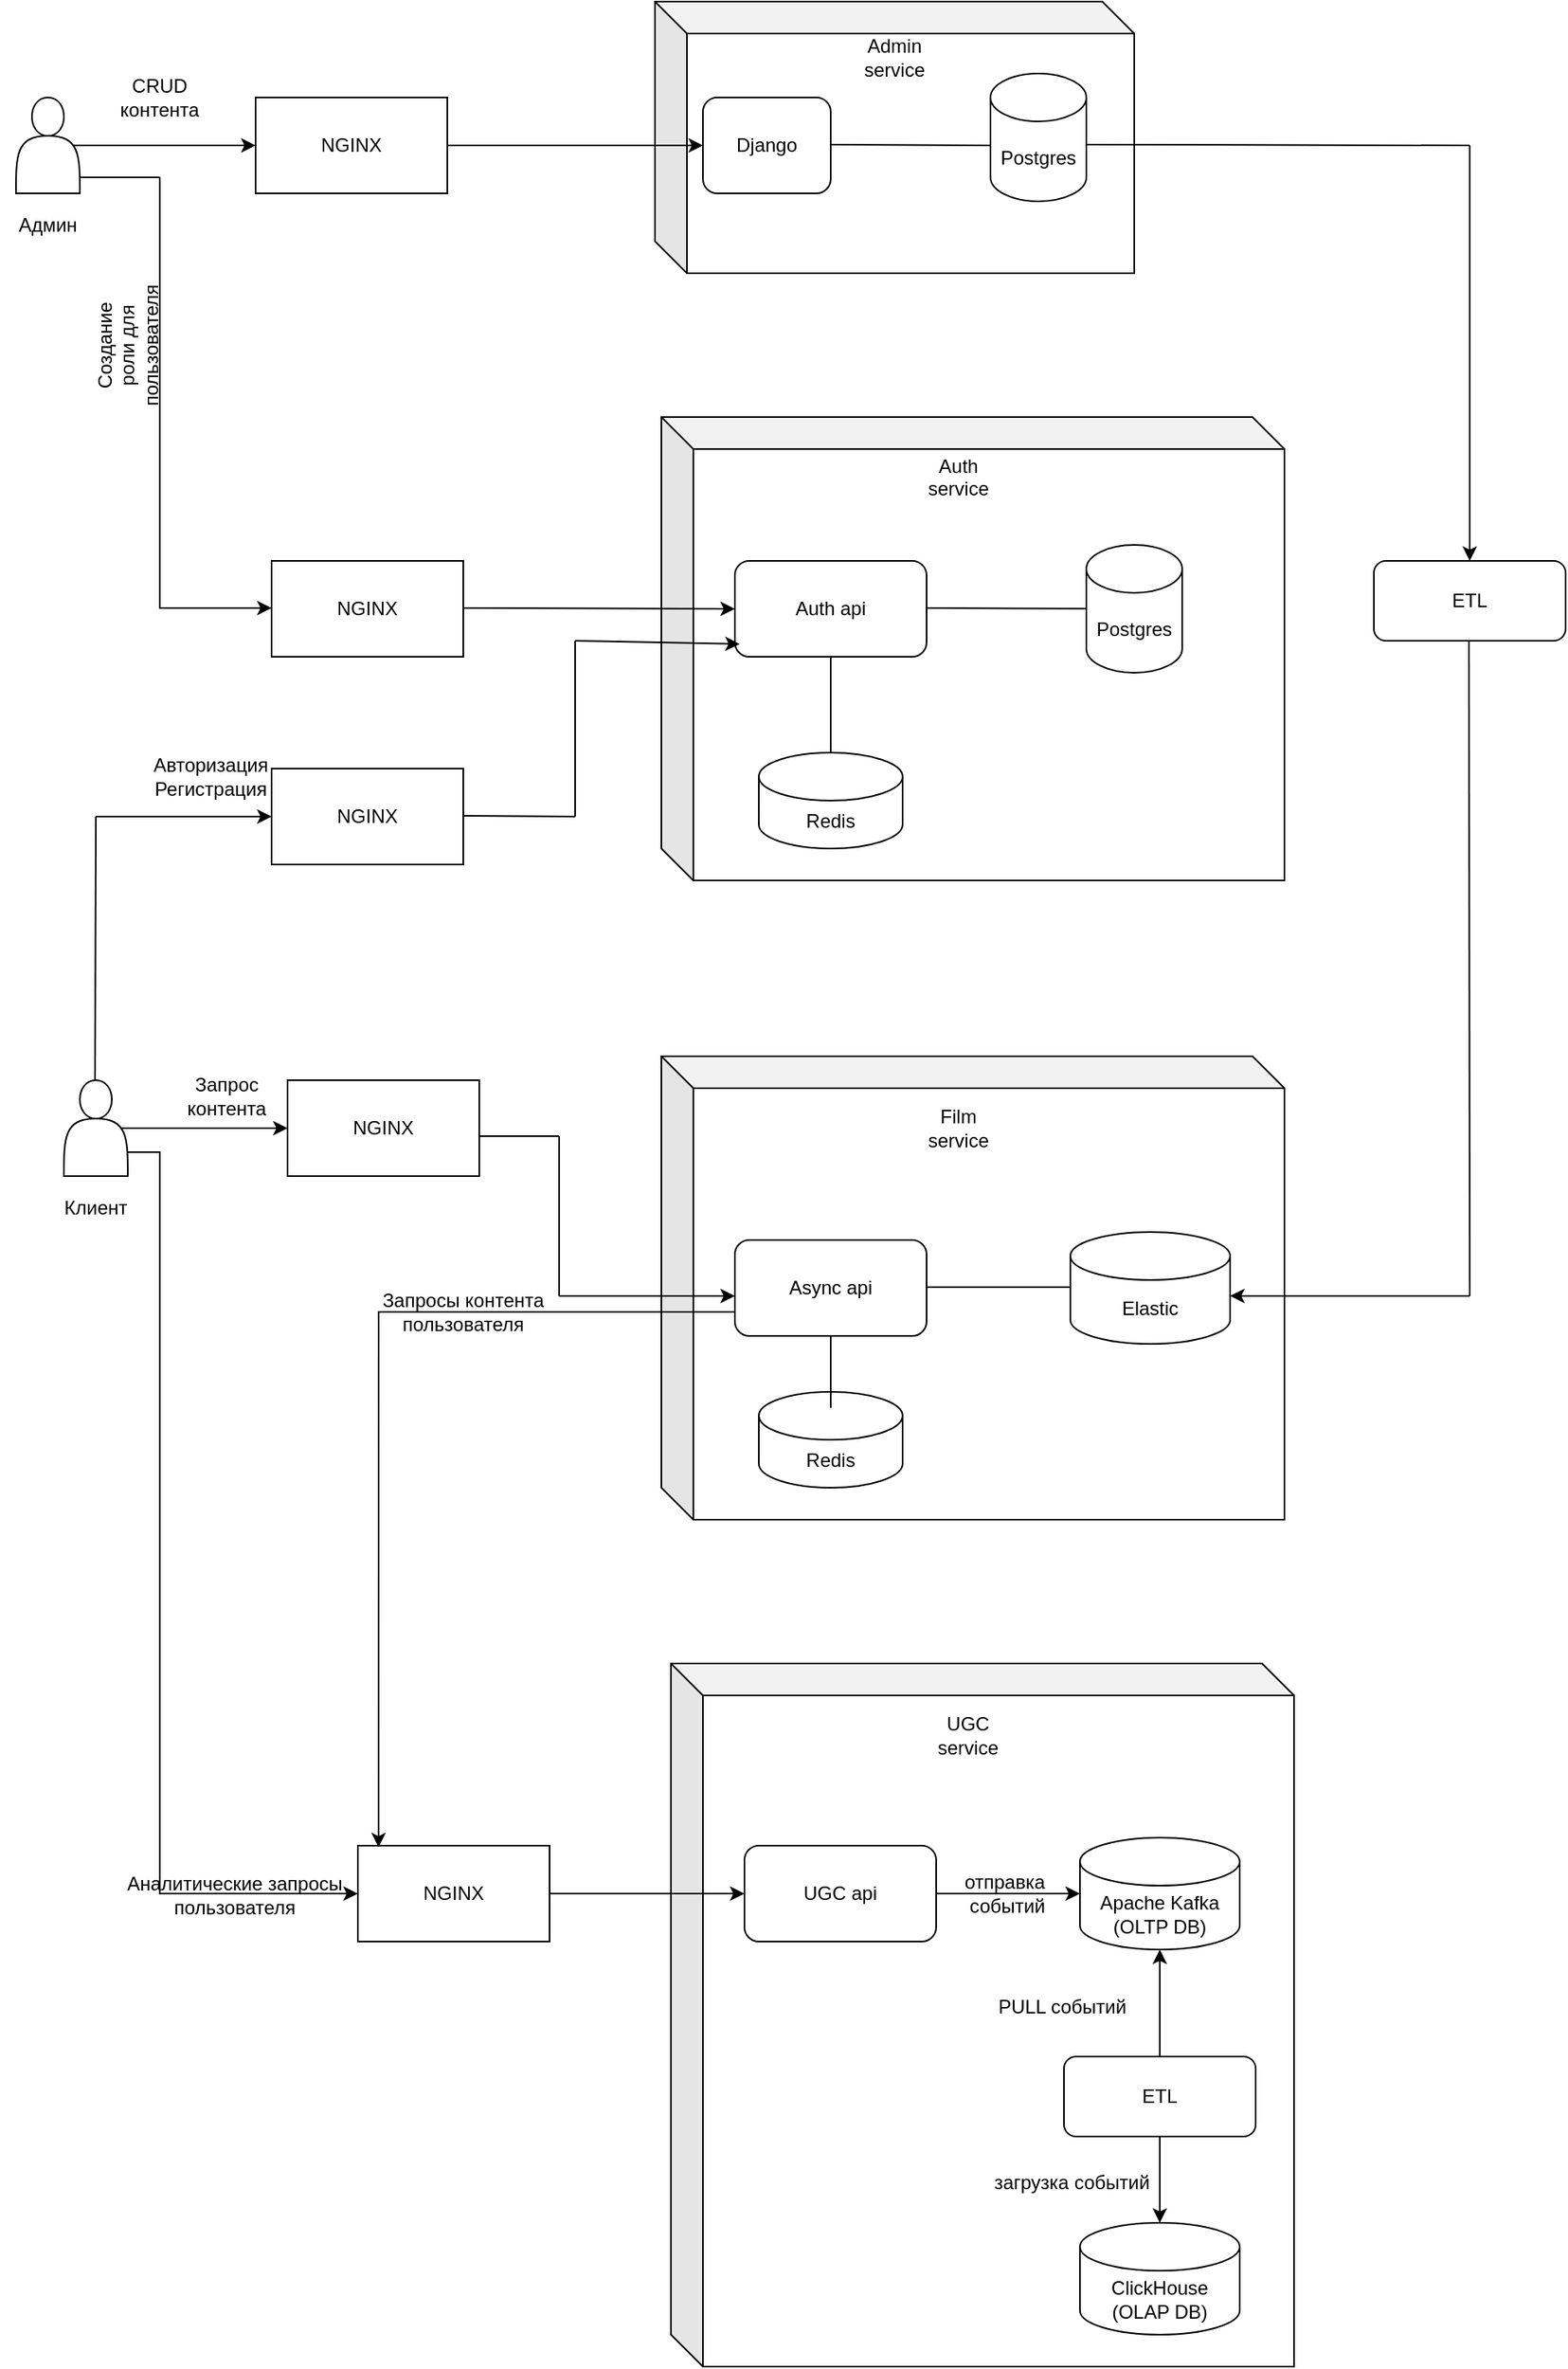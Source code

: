 <mxfile version="24.0.7" type="device">
  <diagram name="Страница — 1" id="PnZCz5oZI6qSWvjxKZTX">
    <mxGraphModel dx="1364" dy="766" grid="1" gridSize="10" guides="1" tooltips="1" connect="1" arrows="1" fold="1" page="1" pageScale="1" pageWidth="827" pageHeight="1169" background="none" math="0" shadow="0">
      <root>
        <mxCell id="0" />
        <mxCell id="1" parent="0" />
        <mxCell id="T6dlRq8ttnZST87bFkOX-21" value="" style="shape=cube;whiteSpace=wrap;html=1;boundedLbl=1;backgroundOutline=1;darkOpacity=0.05;darkOpacity2=0.1;" parent="1" vertex="1">
          <mxGeometry x="410" y="10" width="300" height="170" as="geometry" />
        </mxCell>
        <mxCell id="T6dlRq8ttnZST87bFkOX-22" value="Django" style="rounded=1;whiteSpace=wrap;html=1;" parent="1" vertex="1">
          <mxGeometry x="440" y="70" width="80" height="60" as="geometry" />
        </mxCell>
        <mxCell id="T6dlRq8ttnZST87bFkOX-24" value="" style="endArrow=none;html=1;rounded=0;" parent="1" edge="1">
          <mxGeometry width="50" height="50" relative="1" as="geometry">
            <mxPoint x="520" y="99.5" as="sourcePoint" />
            <mxPoint x="620" y="100" as="targetPoint" />
          </mxGeometry>
        </mxCell>
        <mxCell id="T6dlRq8ttnZST87bFkOX-25" value="Postgres" style="shape=cylinder3;whiteSpace=wrap;html=1;boundedLbl=1;backgroundOutline=1;size=15;" parent="1" vertex="1">
          <mxGeometry x="620" y="55" width="60" height="80" as="geometry" />
        </mxCell>
        <mxCell id="T6dlRq8ttnZST87bFkOX-26" value="" style="endArrow=none;html=1;rounded=0;" parent="1" edge="1">
          <mxGeometry width="50" height="50" relative="1" as="geometry">
            <mxPoint x="680" y="99.5" as="sourcePoint" />
            <mxPoint x="920" y="100" as="targetPoint" />
          </mxGeometry>
        </mxCell>
        <mxCell id="T6dlRq8ttnZST87bFkOX-28" value="ETL" style="rounded=1;whiteSpace=wrap;html=1;" parent="1" vertex="1">
          <mxGeometry x="860" y="360" width="120" height="50" as="geometry" />
        </mxCell>
        <mxCell id="T6dlRq8ttnZST87bFkOX-29" value="Admin service" style="text;strokeColor=none;align=center;fillColor=none;html=1;verticalAlign=middle;whiteSpace=wrap;rounded=0;" parent="1" vertex="1">
          <mxGeometry x="530" y="30" width="60" height="30" as="geometry" />
        </mxCell>
        <mxCell id="T6dlRq8ttnZST87bFkOX-31" value="" style="endArrow=classic;html=1;rounded=0;entryX=0.5;entryY=0;entryDx=0;entryDy=0;" parent="1" target="T6dlRq8ttnZST87bFkOX-28" edge="1">
          <mxGeometry width="50" height="50" relative="1" as="geometry">
            <mxPoint x="920" y="100" as="sourcePoint" />
            <mxPoint x="970" y="50" as="targetPoint" />
          </mxGeometry>
        </mxCell>
        <mxCell id="T6dlRq8ttnZST87bFkOX-56" value="" style="shape=cube;whiteSpace=wrap;html=1;boundedLbl=1;backgroundOutline=1;darkOpacity=0.05;darkOpacity2=0.1;" parent="1" vertex="1">
          <mxGeometry x="414" y="270" width="390" height="290" as="geometry" />
        </mxCell>
        <mxCell id="q7ceRpY1EJWwIgmfkvWO-13" style="edgeStyle=orthogonalEdgeStyle;rounded=0;orthogonalLoop=1;jettySize=auto;html=1;exitX=0.9;exitY=0.5;exitDx=0;exitDy=0;exitPerimeter=0;entryX=0;entryY=0.5;entryDx=0;entryDy=0;" parent="1" source="q7ceRpY1EJWwIgmfkvWO-9" target="q7ceRpY1EJWwIgmfkvWO-10" edge="1">
          <mxGeometry relative="1" as="geometry" />
        </mxCell>
        <mxCell id="q7ceRpY1EJWwIgmfkvWO-9" value="" style="shape=actor;whiteSpace=wrap;html=1;" parent="1" vertex="1">
          <mxGeometry x="10" y="70" width="40" height="60" as="geometry" />
        </mxCell>
        <mxCell id="q7ceRpY1EJWwIgmfkvWO-14" style="edgeStyle=orthogonalEdgeStyle;rounded=0;orthogonalLoop=1;jettySize=auto;html=1;exitX=1;exitY=0.5;exitDx=0;exitDy=0;entryX=0;entryY=0.5;entryDx=0;entryDy=0;" parent="1" source="q7ceRpY1EJWwIgmfkvWO-10" target="T6dlRq8ttnZST87bFkOX-22" edge="1">
          <mxGeometry relative="1" as="geometry" />
        </mxCell>
        <mxCell id="q7ceRpY1EJWwIgmfkvWO-10" value="NGINX" style="rounded=0;whiteSpace=wrap;html=1;" parent="1" vertex="1">
          <mxGeometry x="160" y="70" width="120" height="60" as="geometry" />
        </mxCell>
        <mxCell id="q7ceRpY1EJWwIgmfkvWO-15" value="CRUD контента" style="text;strokeColor=none;align=center;fillColor=none;html=1;verticalAlign=middle;whiteSpace=wrap;rounded=0;" parent="1" vertex="1">
          <mxGeometry x="70" y="55" width="60" height="30" as="geometry" />
        </mxCell>
        <mxCell id="q7ceRpY1EJWwIgmfkvWO-16" value="Админ" style="text;strokeColor=none;align=center;fillColor=none;html=1;verticalAlign=middle;whiteSpace=wrap;rounded=0;" parent="1" vertex="1">
          <mxGeometry y="135" width="60" height="30" as="geometry" />
        </mxCell>
        <mxCell id="q7ceRpY1EJWwIgmfkvWO-54" value="&lt;div&gt;Auth service&lt;/div&gt;&lt;div&gt;&lt;br&gt;&lt;/div&gt;" style="text;strokeColor=none;align=center;fillColor=none;html=1;verticalAlign=middle;whiteSpace=wrap;rounded=0;" parent="1" vertex="1">
          <mxGeometry x="570" y="300" width="60" height="30" as="geometry" />
        </mxCell>
        <mxCell id="q7ceRpY1EJWwIgmfkvWO-56" value="Auth api" style="rounded=1;whiteSpace=wrap;html=1;" parent="1" vertex="1">
          <mxGeometry x="460" y="360" width="120" height="60" as="geometry" />
        </mxCell>
        <mxCell id="q7ceRpY1EJWwIgmfkvWO-57" value="Postgres" style="shape=cylinder3;whiteSpace=wrap;html=1;boundedLbl=1;backgroundOutline=1;size=15;" parent="1" vertex="1">
          <mxGeometry x="680" y="350" width="60" height="80" as="geometry" />
        </mxCell>
        <mxCell id="q7ceRpY1EJWwIgmfkvWO-60" value="" style="endArrow=none;html=1;rounded=0;" parent="1" target="q7ceRpY1EJWwIgmfkvWO-57" edge="1">
          <mxGeometry width="50" height="50" relative="1" as="geometry">
            <mxPoint x="580" y="389.5" as="sourcePoint" />
            <mxPoint x="660" y="389.5" as="targetPoint" />
          </mxGeometry>
        </mxCell>
        <mxCell id="q7ceRpY1EJWwIgmfkvWO-61" value="Redis" style="shape=cylinder3;whiteSpace=wrap;html=1;boundedLbl=1;backgroundOutline=1;size=15;" parent="1" vertex="1">
          <mxGeometry x="475" y="480" width="90" height="60" as="geometry" />
        </mxCell>
        <mxCell id="q7ceRpY1EJWwIgmfkvWO-62" value="" style="endArrow=none;html=1;rounded=0;exitX=0.5;exitY=0;exitDx=0;exitDy=0;exitPerimeter=0;" parent="1" source="q7ceRpY1EJWwIgmfkvWO-61" edge="1">
          <mxGeometry width="50" height="50" relative="1" as="geometry">
            <mxPoint x="520" y="470" as="sourcePoint" />
            <mxPoint x="520" y="420" as="targetPoint" />
          </mxGeometry>
        </mxCell>
        <mxCell id="q7ceRpY1EJWwIgmfkvWO-64" value="" style="endArrow=none;html=1;rounded=0;" parent="1" edge="1">
          <mxGeometry width="50" height="50" relative="1" as="geometry">
            <mxPoint x="50" y="120" as="sourcePoint" />
            <mxPoint x="100" y="120" as="targetPoint" />
          </mxGeometry>
        </mxCell>
        <mxCell id="q7ceRpY1EJWwIgmfkvWO-65" value="" style="endArrow=none;html=1;rounded=0;" parent="1" edge="1">
          <mxGeometry width="50" height="50" relative="1" as="geometry">
            <mxPoint x="100" y="390" as="sourcePoint" />
            <mxPoint x="100" y="120" as="targetPoint" />
          </mxGeometry>
        </mxCell>
        <mxCell id="q7ceRpY1EJWwIgmfkvWO-66" value="" style="endArrow=classic;html=1;rounded=0;" parent="1" edge="1">
          <mxGeometry width="50" height="50" relative="1" as="geometry">
            <mxPoint x="100" y="389.5" as="sourcePoint" />
            <mxPoint x="170" y="389.5" as="targetPoint" />
          </mxGeometry>
        </mxCell>
        <mxCell id="q7ceRpY1EJWwIgmfkvWO-67" value="NGINX" style="rounded=0;whiteSpace=wrap;html=1;" parent="1" vertex="1">
          <mxGeometry x="170" y="360" width="120" height="60" as="geometry" />
        </mxCell>
        <mxCell id="q7ceRpY1EJWwIgmfkvWO-69" value="Создание роли для пользователя" style="text;strokeColor=none;align=center;fillColor=none;html=1;verticalAlign=middle;whiteSpace=wrap;rounded=0;rotation=270;" parent="1" vertex="1">
          <mxGeometry x="50" y="210" width="60" height="30" as="geometry" />
        </mxCell>
        <mxCell id="q7ceRpY1EJWwIgmfkvWO-70" value="" style="shape=cube;whiteSpace=wrap;html=1;boundedLbl=1;backgroundOutline=1;darkOpacity=0.05;darkOpacity2=0.1;" parent="1" vertex="1">
          <mxGeometry x="414" y="670" width="390" height="290" as="geometry" />
        </mxCell>
        <mxCell id="q7ceRpY1EJWwIgmfkvWO-71" value="Film service" style="text;strokeColor=none;align=center;fillColor=none;html=1;verticalAlign=middle;whiteSpace=wrap;rounded=0;" parent="1" vertex="1">
          <mxGeometry x="570" y="700" width="60" height="30" as="geometry" />
        </mxCell>
        <mxCell id="q7ceRpY1EJWwIgmfkvWO-72" value="Async api" style="rounded=1;whiteSpace=wrap;html=1;" parent="1" vertex="1">
          <mxGeometry x="460" y="785" width="120" height="60" as="geometry" />
        </mxCell>
        <mxCell id="q7ceRpY1EJWwIgmfkvWO-73" value="Elastic" style="shape=cylinder3;whiteSpace=wrap;html=1;boundedLbl=1;backgroundOutline=1;size=15;" parent="1" vertex="1">
          <mxGeometry x="670" y="780" width="100" height="70" as="geometry" />
        </mxCell>
        <mxCell id="q7ceRpY1EJWwIgmfkvWO-75" value="" style="endArrow=none;html=1;rounded=0;" parent="1" edge="1">
          <mxGeometry width="50" height="50" relative="1" as="geometry">
            <mxPoint x="580" y="814.5" as="sourcePoint" />
            <mxPoint x="670" y="814.5" as="targetPoint" />
          </mxGeometry>
        </mxCell>
        <mxCell id="q7ceRpY1EJWwIgmfkvWO-76" value="" style="endArrow=none;html=1;rounded=0;" parent="1" edge="1">
          <mxGeometry width="50" height="50" relative="1" as="geometry">
            <mxPoint x="920" y="820" as="sourcePoint" />
            <mxPoint x="919.5" y="410" as="targetPoint" />
          </mxGeometry>
        </mxCell>
        <mxCell id="q7ceRpY1EJWwIgmfkvWO-78" value="" style="endArrow=classic;html=1;rounded=0;" parent="1" edge="1">
          <mxGeometry width="50" height="50" relative="1" as="geometry">
            <mxPoint x="920" y="820" as="sourcePoint" />
            <mxPoint x="770" y="820" as="targetPoint" />
          </mxGeometry>
        </mxCell>
        <mxCell id="q7ceRpY1EJWwIgmfkvWO-80" value="Redis" style="shape=cylinder3;whiteSpace=wrap;html=1;boundedLbl=1;backgroundOutline=1;size=15;" parent="1" vertex="1">
          <mxGeometry x="475" y="880" width="90" height="60" as="geometry" />
        </mxCell>
        <mxCell id="q7ceRpY1EJWwIgmfkvWO-81" value="" style="endArrow=none;html=1;rounded=0;" parent="1" edge="1">
          <mxGeometry width="50" height="50" relative="1" as="geometry">
            <mxPoint x="520" y="890" as="sourcePoint" />
            <mxPoint x="520" y="845" as="targetPoint" />
            <Array as="points">
              <mxPoint x="520" y="885" />
            </Array>
          </mxGeometry>
        </mxCell>
        <mxCell id="q7ceRpY1EJWwIgmfkvWO-86" style="edgeStyle=orthogonalEdgeStyle;rounded=0;orthogonalLoop=1;jettySize=auto;html=1;exitX=0.9;exitY=0.5;exitDx=0;exitDy=0;exitPerimeter=0;entryX=0;entryY=0.5;entryDx=0;entryDy=0;" parent="1" source="q7ceRpY1EJWwIgmfkvWO-82" target="q7ceRpY1EJWwIgmfkvWO-84" edge="1">
          <mxGeometry relative="1" as="geometry" />
        </mxCell>
        <mxCell id="q7ceRpY1EJWwIgmfkvWO-82" value="" style="shape=actor;whiteSpace=wrap;html=1;" parent="1" vertex="1">
          <mxGeometry x="40" y="685" width="40" height="60" as="geometry" />
        </mxCell>
        <mxCell id="q7ceRpY1EJWwIgmfkvWO-83" value="Клиент" style="text;strokeColor=none;align=center;fillColor=none;html=1;verticalAlign=middle;whiteSpace=wrap;rounded=0;" parent="1" vertex="1">
          <mxGeometry x="30" y="750" width="60" height="30" as="geometry" />
        </mxCell>
        <mxCell id="q7ceRpY1EJWwIgmfkvWO-84" value="NGINX" style="rounded=0;whiteSpace=wrap;html=1;" parent="1" vertex="1">
          <mxGeometry x="180" y="685" width="120" height="60" as="geometry" />
        </mxCell>
        <mxCell id="q7ceRpY1EJWwIgmfkvWO-87" value="Запрос контента" style="text;strokeColor=none;align=center;fillColor=none;html=1;verticalAlign=middle;whiteSpace=wrap;rounded=0;" parent="1" vertex="1">
          <mxGeometry x="112" y="680" width="60" height="30" as="geometry" />
        </mxCell>
        <mxCell id="q7ceRpY1EJWwIgmfkvWO-89" value="" style="endArrow=none;html=1;rounded=0;" parent="1" edge="1">
          <mxGeometry width="50" height="50" relative="1" as="geometry">
            <mxPoint x="300" y="720" as="sourcePoint" />
            <mxPoint x="350" y="720" as="targetPoint" />
          </mxGeometry>
        </mxCell>
        <mxCell id="q7ceRpY1EJWwIgmfkvWO-90" value="" style="endArrow=none;html=1;rounded=0;" parent="1" edge="1">
          <mxGeometry width="50" height="50" relative="1" as="geometry">
            <mxPoint x="350" y="720" as="sourcePoint" />
            <mxPoint x="350" y="820" as="targetPoint" />
          </mxGeometry>
        </mxCell>
        <mxCell id="q7ceRpY1EJWwIgmfkvWO-92" value="" style="endArrow=classic;html=1;rounded=0;" parent="1" edge="1">
          <mxGeometry width="50" height="50" relative="1" as="geometry">
            <mxPoint x="350" y="820" as="sourcePoint" />
            <mxPoint x="460" y="820" as="targetPoint" />
          </mxGeometry>
        </mxCell>
        <mxCell id="q7ceRpY1EJWwIgmfkvWO-95" value="" style="endArrow=none;html=1;rounded=0;" parent="1" edge="1">
          <mxGeometry width="50" height="50" relative="1" as="geometry">
            <mxPoint x="59.5" y="685" as="sourcePoint" />
            <mxPoint x="60" y="520" as="targetPoint" />
          </mxGeometry>
        </mxCell>
        <mxCell id="q7ceRpY1EJWwIgmfkvWO-97" value="" style="endArrow=classic;html=1;rounded=0;entryX=0;entryY=0.5;entryDx=0;entryDy=0;" parent="1" edge="1">
          <mxGeometry width="50" height="50" relative="1" as="geometry">
            <mxPoint x="60" y="520" as="sourcePoint" />
            <mxPoint x="170" y="520" as="targetPoint" />
          </mxGeometry>
        </mxCell>
        <mxCell id="q7ceRpY1EJWwIgmfkvWO-98" value="NGINX" style="rounded=0;whiteSpace=wrap;html=1;" parent="1" vertex="1">
          <mxGeometry x="170" y="490" width="120" height="60" as="geometry" />
        </mxCell>
        <mxCell id="q7ceRpY1EJWwIgmfkvWO-101" value="Авторизация&lt;br&gt;Регистрация" style="text;strokeColor=none;align=center;fillColor=none;html=1;verticalAlign=middle;whiteSpace=wrap;rounded=0;" parent="1" vertex="1">
          <mxGeometry x="102" y="480" width="60" height="30" as="geometry" />
        </mxCell>
        <mxCell id="q7ceRpY1EJWwIgmfkvWO-102" value="" style="endArrow=none;html=1;rounded=0;" parent="1" edge="1">
          <mxGeometry width="50" height="50" relative="1" as="geometry">
            <mxPoint x="290" y="519.5" as="sourcePoint" />
            <mxPoint x="360" y="520" as="targetPoint" />
          </mxGeometry>
        </mxCell>
        <mxCell id="q7ceRpY1EJWwIgmfkvWO-103" value="" style="endArrow=classic;html=1;rounded=0;entryX=0;entryY=0.5;entryDx=0;entryDy=0;" parent="1" target="q7ceRpY1EJWwIgmfkvWO-56" edge="1">
          <mxGeometry width="50" height="50" relative="1" as="geometry">
            <mxPoint x="290" y="389.5" as="sourcePoint" />
            <mxPoint x="360" y="389.5" as="targetPoint" />
            <Array as="points" />
          </mxGeometry>
        </mxCell>
        <mxCell id="q7ceRpY1EJWwIgmfkvWO-104" value="" style="endArrow=none;html=1;rounded=0;" parent="1" edge="1">
          <mxGeometry width="50" height="50" relative="1" as="geometry">
            <mxPoint x="360" y="520" as="sourcePoint" />
            <mxPoint x="360" y="410" as="targetPoint" />
          </mxGeometry>
        </mxCell>
        <mxCell id="q7ceRpY1EJWwIgmfkvWO-106" value="" style="endArrow=classic;html=1;rounded=0;entryX=0.025;entryY=0.867;entryDx=0;entryDy=0;entryPerimeter=0;" parent="1" target="q7ceRpY1EJWwIgmfkvWO-56" edge="1">
          <mxGeometry width="50" height="50" relative="1" as="geometry">
            <mxPoint x="360" y="410" as="sourcePoint" />
            <mxPoint x="440" y="410" as="targetPoint" />
          </mxGeometry>
        </mxCell>
        <mxCell id="pZNRDyBvwgMpdybEePrN-1" value="" style="shape=cube;whiteSpace=wrap;html=1;boundedLbl=1;backgroundOutline=1;darkOpacity=0.05;darkOpacity2=0.1;" parent="1" vertex="1">
          <mxGeometry x="420" y="1050" width="390" height="440" as="geometry" />
        </mxCell>
        <mxCell id="pZNRDyBvwgMpdybEePrN-2" value="UGC service" style="text;strokeColor=none;align=center;fillColor=none;html=1;verticalAlign=middle;whiteSpace=wrap;rounded=0;" parent="1" vertex="1">
          <mxGeometry x="576" y="1080" width="60" height="30" as="geometry" />
        </mxCell>
        <mxCell id="pZNRDyBvwgMpdybEePrN-3" value="UGC ap&lt;span style=&quot;background-color: initial;&quot;&gt;i&lt;/span&gt;" style="rounded=1;whiteSpace=wrap;html=1;" parent="1" vertex="1">
          <mxGeometry x="466" y="1164" width="120" height="60" as="geometry" />
        </mxCell>
        <mxCell id="pZNRDyBvwgMpdybEePrN-4" value="Apache Kafka&lt;div&gt;(OLTP DB)&lt;/div&gt;" style="shape=cylinder3;whiteSpace=wrap;html=1;boundedLbl=1;backgroundOutline=1;size=15;" parent="1" vertex="1">
          <mxGeometry x="676" y="1159" width="100" height="70" as="geometry" />
        </mxCell>
        <mxCell id="pZNRDyBvwgMpdybEePrN-9" value="NGINX" style="rounded=0;whiteSpace=wrap;html=1;" parent="1" vertex="1">
          <mxGeometry x="224" y="1164" width="120" height="60" as="geometry" />
        </mxCell>
        <mxCell id="pZNRDyBvwgMpdybEePrN-12" value="" style="endArrow=classic;html=1;rounded=0;exitX=1;exitY=0.75;exitDx=0;exitDy=0;entryX=0;entryY=0.5;entryDx=0;entryDy=0;" parent="1" source="q7ceRpY1EJWwIgmfkvWO-82" target="pZNRDyBvwgMpdybEePrN-9" edge="1">
          <mxGeometry width="50" height="50" relative="1" as="geometry">
            <mxPoint x="340" y="1050" as="sourcePoint" />
            <mxPoint x="390" y="1000" as="targetPoint" />
            <Array as="points">
              <mxPoint x="100" y="730" />
              <mxPoint x="100" y="1194" />
            </Array>
          </mxGeometry>
        </mxCell>
        <mxCell id="pZNRDyBvwgMpdybEePrN-13" value="" style="endArrow=classic;html=1;rounded=0;entryX=0;entryY=0.5;entryDx=0;entryDy=0;entryPerimeter=0;exitX=1;exitY=0.5;exitDx=0;exitDy=0;" parent="1" source="pZNRDyBvwgMpdybEePrN-3" target="pZNRDyBvwgMpdybEePrN-4" edge="1">
          <mxGeometry width="50" height="50" relative="1" as="geometry">
            <mxPoint x="340" y="1150" as="sourcePoint" />
            <mxPoint x="390" y="1100" as="targetPoint" />
          </mxGeometry>
        </mxCell>
        <mxCell id="pZNRDyBvwgMpdybEePrN-14" value="ETL" style="rounded=1;whiteSpace=wrap;html=1;" parent="1" vertex="1">
          <mxGeometry x="666" y="1296" width="120" height="50" as="geometry" />
        </mxCell>
        <mxCell id="pZNRDyBvwgMpdybEePrN-16" value="" style="endArrow=classic;html=1;rounded=0;entryX=0.5;entryY=1;entryDx=0;entryDy=0;entryPerimeter=0;exitX=0.5;exitY=0;exitDx=0;exitDy=0;" parent="1" source="pZNRDyBvwgMpdybEePrN-14" target="pZNRDyBvwgMpdybEePrN-4" edge="1">
          <mxGeometry width="50" height="50" relative="1" as="geometry">
            <mxPoint x="1070" y="1420" as="sourcePoint" />
            <mxPoint x="750" y="1340" as="targetPoint" />
          </mxGeometry>
        </mxCell>
        <mxCell id="pZNRDyBvwgMpdybEePrN-17" value="&lt;div&gt;ClickHouse&lt;/div&gt;&lt;div&gt;(OLAP DB)&lt;/div&gt;" style="shape=cylinder3;whiteSpace=wrap;html=1;boundedLbl=1;backgroundOutline=1;size=15;" parent="1" vertex="1">
          <mxGeometry x="676" y="1400" width="100" height="70" as="geometry" />
        </mxCell>
        <mxCell id="pZNRDyBvwgMpdybEePrN-18" value="" style="endArrow=classic;html=1;rounded=0;entryX=0.5;entryY=0;entryDx=0;entryDy=0;entryPerimeter=0;exitX=0.5;exitY=1;exitDx=0;exitDy=0;" parent="1" source="pZNRDyBvwgMpdybEePrN-14" target="pZNRDyBvwgMpdybEePrN-17" edge="1">
          <mxGeometry width="50" height="50" relative="1" as="geometry">
            <mxPoint x="736" y="1306" as="sourcePoint" />
            <mxPoint x="736" y="1239" as="targetPoint" />
          </mxGeometry>
        </mxCell>
        <mxCell id="pZNRDyBvwgMpdybEePrN-19" value="" style="endArrow=classic;html=1;rounded=0;exitX=1;exitY=0.5;exitDx=0;exitDy=0;entryX=0;entryY=0.5;entryDx=0;entryDy=0;" parent="1" source="pZNRDyBvwgMpdybEePrN-9" target="pZNRDyBvwgMpdybEePrN-3" edge="1">
          <mxGeometry width="50" height="50" relative="1" as="geometry">
            <mxPoint x="460" y="1300" as="sourcePoint" />
            <mxPoint x="510" y="1250" as="targetPoint" />
          </mxGeometry>
        </mxCell>
        <mxCell id="pZNRDyBvwgMpdybEePrN-20" value="Запросы контента пользователя" style="text;strokeColor=none;align=center;fillColor=none;html=1;verticalAlign=middle;whiteSpace=wrap;rounded=0;" parent="1" vertex="1">
          <mxGeometry x="230" y="815" width="120" height="30" as="geometry" />
        </mxCell>
        <mxCell id="pZNRDyBvwgMpdybEePrN-21" value="" style="endArrow=classic;html=1;rounded=0;exitX=0;exitY=0.75;exitDx=0;exitDy=0;entryX=0.108;entryY=0.017;entryDx=0;entryDy=0;entryPerimeter=0;" parent="1" source="q7ceRpY1EJWwIgmfkvWO-72" target="pZNRDyBvwgMpdybEePrN-9" edge="1">
          <mxGeometry width="50" height="50" relative="1" as="geometry">
            <mxPoint x="460" y="940" as="sourcePoint" />
            <mxPoint x="510" y="890" as="targetPoint" />
            <Array as="points">
              <mxPoint x="237" y="830" />
            </Array>
          </mxGeometry>
        </mxCell>
        <mxCell id="pZNRDyBvwgMpdybEePrN-22" value="Аналитические запросы пользователя" style="text;strokeColor=none;align=center;fillColor=none;html=1;verticalAlign=middle;whiteSpace=wrap;rounded=0;" parent="1" vertex="1">
          <mxGeometry x="78" y="1180" width="138" height="29" as="geometry" />
        </mxCell>
        <mxCell id="pZNRDyBvwgMpdybEePrN-24" value="отправка&lt;div&gt;&amp;nbsp;событий&lt;/div&gt;" style="text;strokeColor=none;align=center;fillColor=none;html=1;verticalAlign=middle;whiteSpace=wrap;rounded=0;" parent="1" vertex="1">
          <mxGeometry x="560" y="1179" width="138" height="29" as="geometry" />
        </mxCell>
        <mxCell id="pZNRDyBvwgMpdybEePrN-27" value="PULL событий" style="text;strokeColor=none;align=center;fillColor=none;html=1;verticalAlign=middle;whiteSpace=wrap;rounded=0;" parent="1" vertex="1">
          <mxGeometry x="596" y="1250" width="138" height="29" as="geometry" />
        </mxCell>
        <mxCell id="pZNRDyBvwgMpdybEePrN-28" value="загрузка событий" style="text;strokeColor=none;align=center;fillColor=none;html=1;verticalAlign=middle;whiteSpace=wrap;rounded=0;" parent="1" vertex="1">
          <mxGeometry x="602" y="1360" width="138" height="29" as="geometry" />
        </mxCell>
      </root>
    </mxGraphModel>
  </diagram>
</mxfile>
